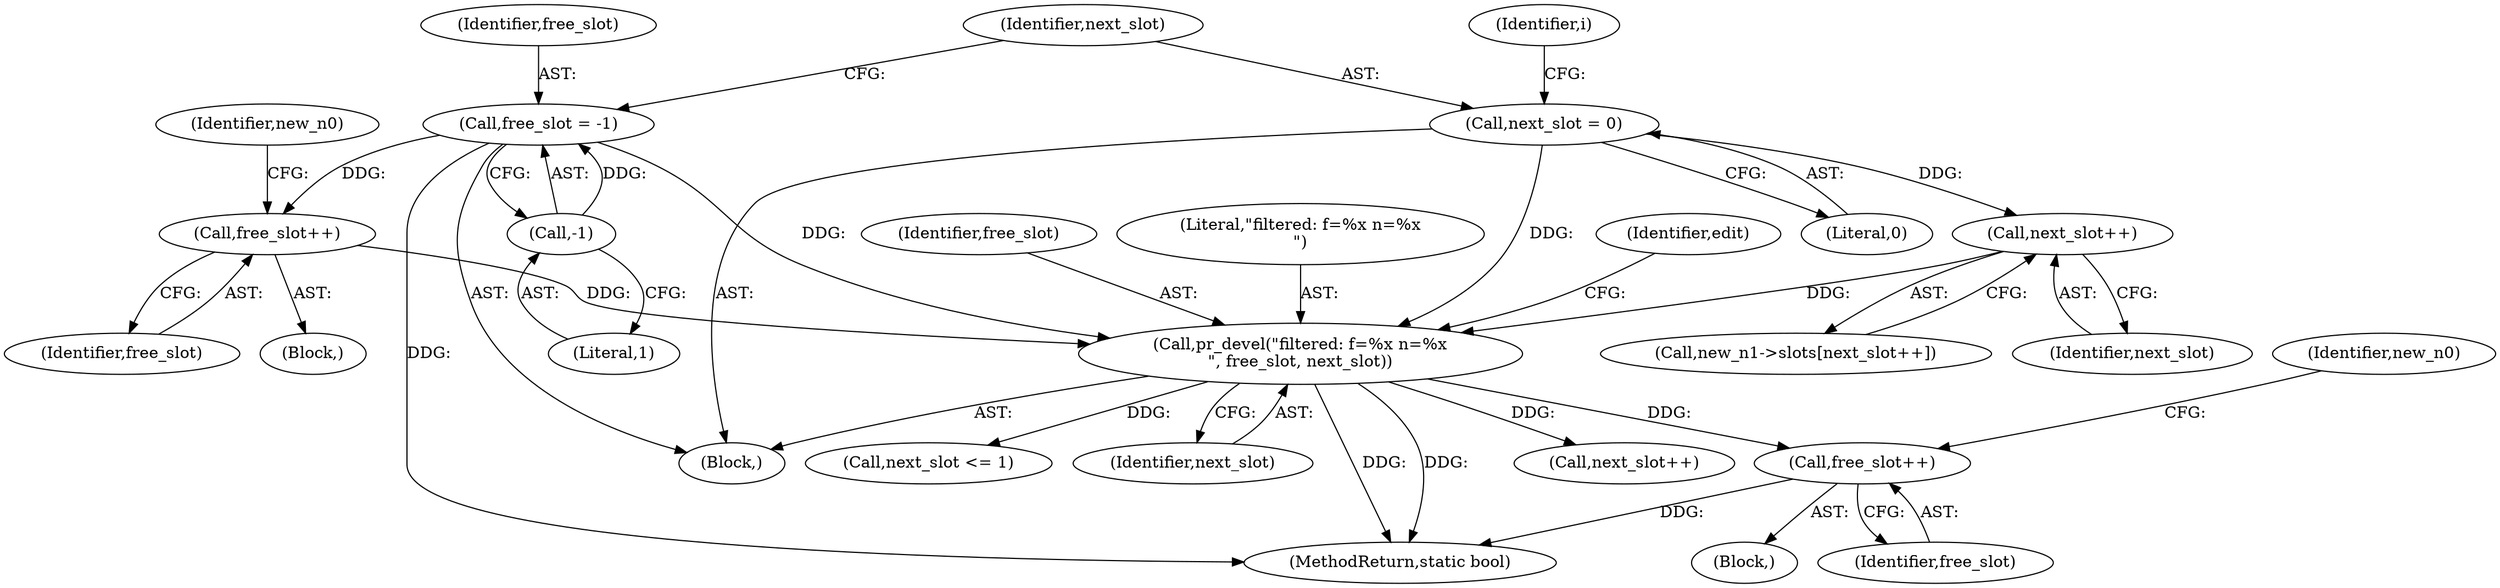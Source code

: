 digraph "0_linux_8d4a2ec1e0b41b0cf9a0c5cd4511da7f8e4f3de2@API" {
"1000676" [label="(Call,free_slot++)"];
"1000661" [label="(Call,pr_devel(\"filtered: f=%x n=%x\n\", free_slot, next_slot))"];
"1000587" [label="(Call,free_slot = -1)"];
"1000589" [label="(Call,-1)"];
"1000641" [label="(Call,free_slot++)"];
"1000626" [label="(Call,next_slot++)"];
"1000591" [label="(Call,next_slot = 0)"];
"1000626" [label="(Call,next_slot++)"];
"1000646" [label="(Identifier,new_n0)"];
"1000596" [label="(Identifier,i)"];
"1000677" [label="(Identifier,free_slot)"];
"1000590" [label="(Literal,1)"];
"1000719" [label="(Call,next_slot <= 1)"];
"1000676" [label="(Call,free_slot++)"];
"1000664" [label="(Identifier,next_slot)"];
"1000681" [label="(Identifier,new_n0)"];
"1000588" [label="(Identifier,free_slot)"];
"1000663" [label="(Identifier,free_slot)"];
"1000593" [label="(Literal,0)"];
"1000587" [label="(Call,free_slot = -1)"];
"1000627" [label="(Identifier,next_slot)"];
"1000589" [label="(Call,-1)"];
"1000711" [label="(Call,next_slot++)"];
"1000622" [label="(Call,new_n1->slots[next_slot++])"];
"1000640" [label="(Block,)"];
"1000662" [label="(Literal,\"filtered: f=%x n=%x\n\")"];
"1000661" [label="(Call,pr_devel(\"filtered: f=%x n=%x\n\", free_slot, next_slot))"];
"1000592" [label="(Identifier,next_slot)"];
"1000642" [label="(Identifier,free_slot)"];
"1001251" [label="(MethodReturn,static bool)"];
"1000591" [label="(Call,next_slot = 0)"];
"1000669" [label="(Identifier,edit)"];
"1000675" [label="(Block,)"];
"1000122" [label="(Block,)"];
"1000641" [label="(Call,free_slot++)"];
"1000676" -> "1000675"  [label="AST: "];
"1000676" -> "1000677"  [label="CFG: "];
"1000677" -> "1000676"  [label="AST: "];
"1000681" -> "1000676"  [label="CFG: "];
"1000676" -> "1001251"  [label="DDG: "];
"1000661" -> "1000676"  [label="DDG: "];
"1000661" -> "1000122"  [label="AST: "];
"1000661" -> "1000664"  [label="CFG: "];
"1000662" -> "1000661"  [label="AST: "];
"1000663" -> "1000661"  [label="AST: "];
"1000664" -> "1000661"  [label="AST: "];
"1000669" -> "1000661"  [label="CFG: "];
"1000661" -> "1001251"  [label="DDG: "];
"1000661" -> "1001251"  [label="DDG: "];
"1000587" -> "1000661"  [label="DDG: "];
"1000641" -> "1000661"  [label="DDG: "];
"1000626" -> "1000661"  [label="DDG: "];
"1000591" -> "1000661"  [label="DDG: "];
"1000661" -> "1000711"  [label="DDG: "];
"1000661" -> "1000719"  [label="DDG: "];
"1000587" -> "1000122"  [label="AST: "];
"1000587" -> "1000589"  [label="CFG: "];
"1000588" -> "1000587"  [label="AST: "];
"1000589" -> "1000587"  [label="AST: "];
"1000592" -> "1000587"  [label="CFG: "];
"1000587" -> "1001251"  [label="DDG: "];
"1000589" -> "1000587"  [label="DDG: "];
"1000587" -> "1000641"  [label="DDG: "];
"1000589" -> "1000590"  [label="CFG: "];
"1000590" -> "1000589"  [label="AST: "];
"1000641" -> "1000640"  [label="AST: "];
"1000641" -> "1000642"  [label="CFG: "];
"1000642" -> "1000641"  [label="AST: "];
"1000646" -> "1000641"  [label="CFG: "];
"1000626" -> "1000622"  [label="AST: "];
"1000626" -> "1000627"  [label="CFG: "];
"1000627" -> "1000626"  [label="AST: "];
"1000622" -> "1000626"  [label="CFG: "];
"1000591" -> "1000626"  [label="DDG: "];
"1000591" -> "1000122"  [label="AST: "];
"1000591" -> "1000593"  [label="CFG: "];
"1000592" -> "1000591"  [label="AST: "];
"1000593" -> "1000591"  [label="AST: "];
"1000596" -> "1000591"  [label="CFG: "];
}
